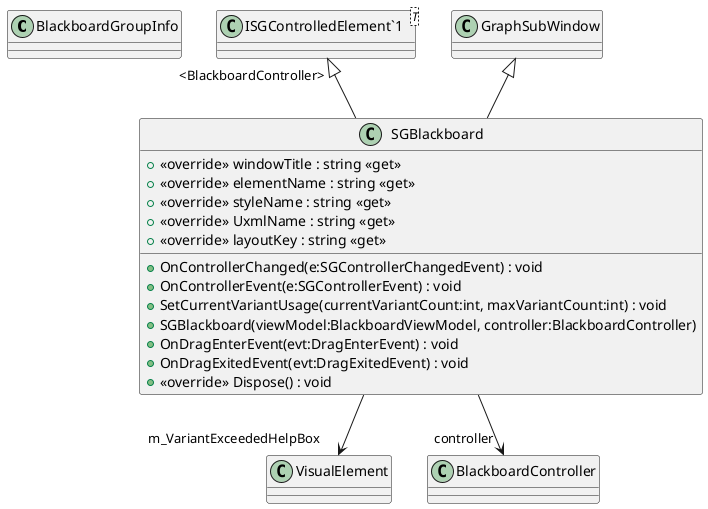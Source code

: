 @startuml
class BlackboardGroupInfo {
}
class SGBlackboard {
    + OnControllerChanged(e:SGControllerChangedEvent) : void
    + OnControllerEvent(e:SGControllerEvent) : void
    + SetCurrentVariantUsage(currentVariantCount:int, maxVariantCount:int) : void
    + <<override>> windowTitle : string <<get>>
    + <<override>> elementName : string <<get>>
    + <<override>> styleName : string <<get>>
    + <<override>> UxmlName : string <<get>>
    + <<override>> layoutKey : string <<get>>
    + SGBlackboard(viewModel:BlackboardViewModel, controller:BlackboardController)
    + OnDragEnterEvent(evt:DragEnterEvent) : void
    + OnDragExitedEvent(evt:DragExitedEvent) : void
    + <<override>> Dispose() : void
}
class "ISGControlledElement`1"<T> {
}
GraphSubWindow <|-- SGBlackboard
"ISGControlledElement`1" "<BlackboardController>" <|-- SGBlackboard
SGBlackboard --> "m_VariantExceededHelpBox" VisualElement
SGBlackboard --> "controller" BlackboardController
@enduml
